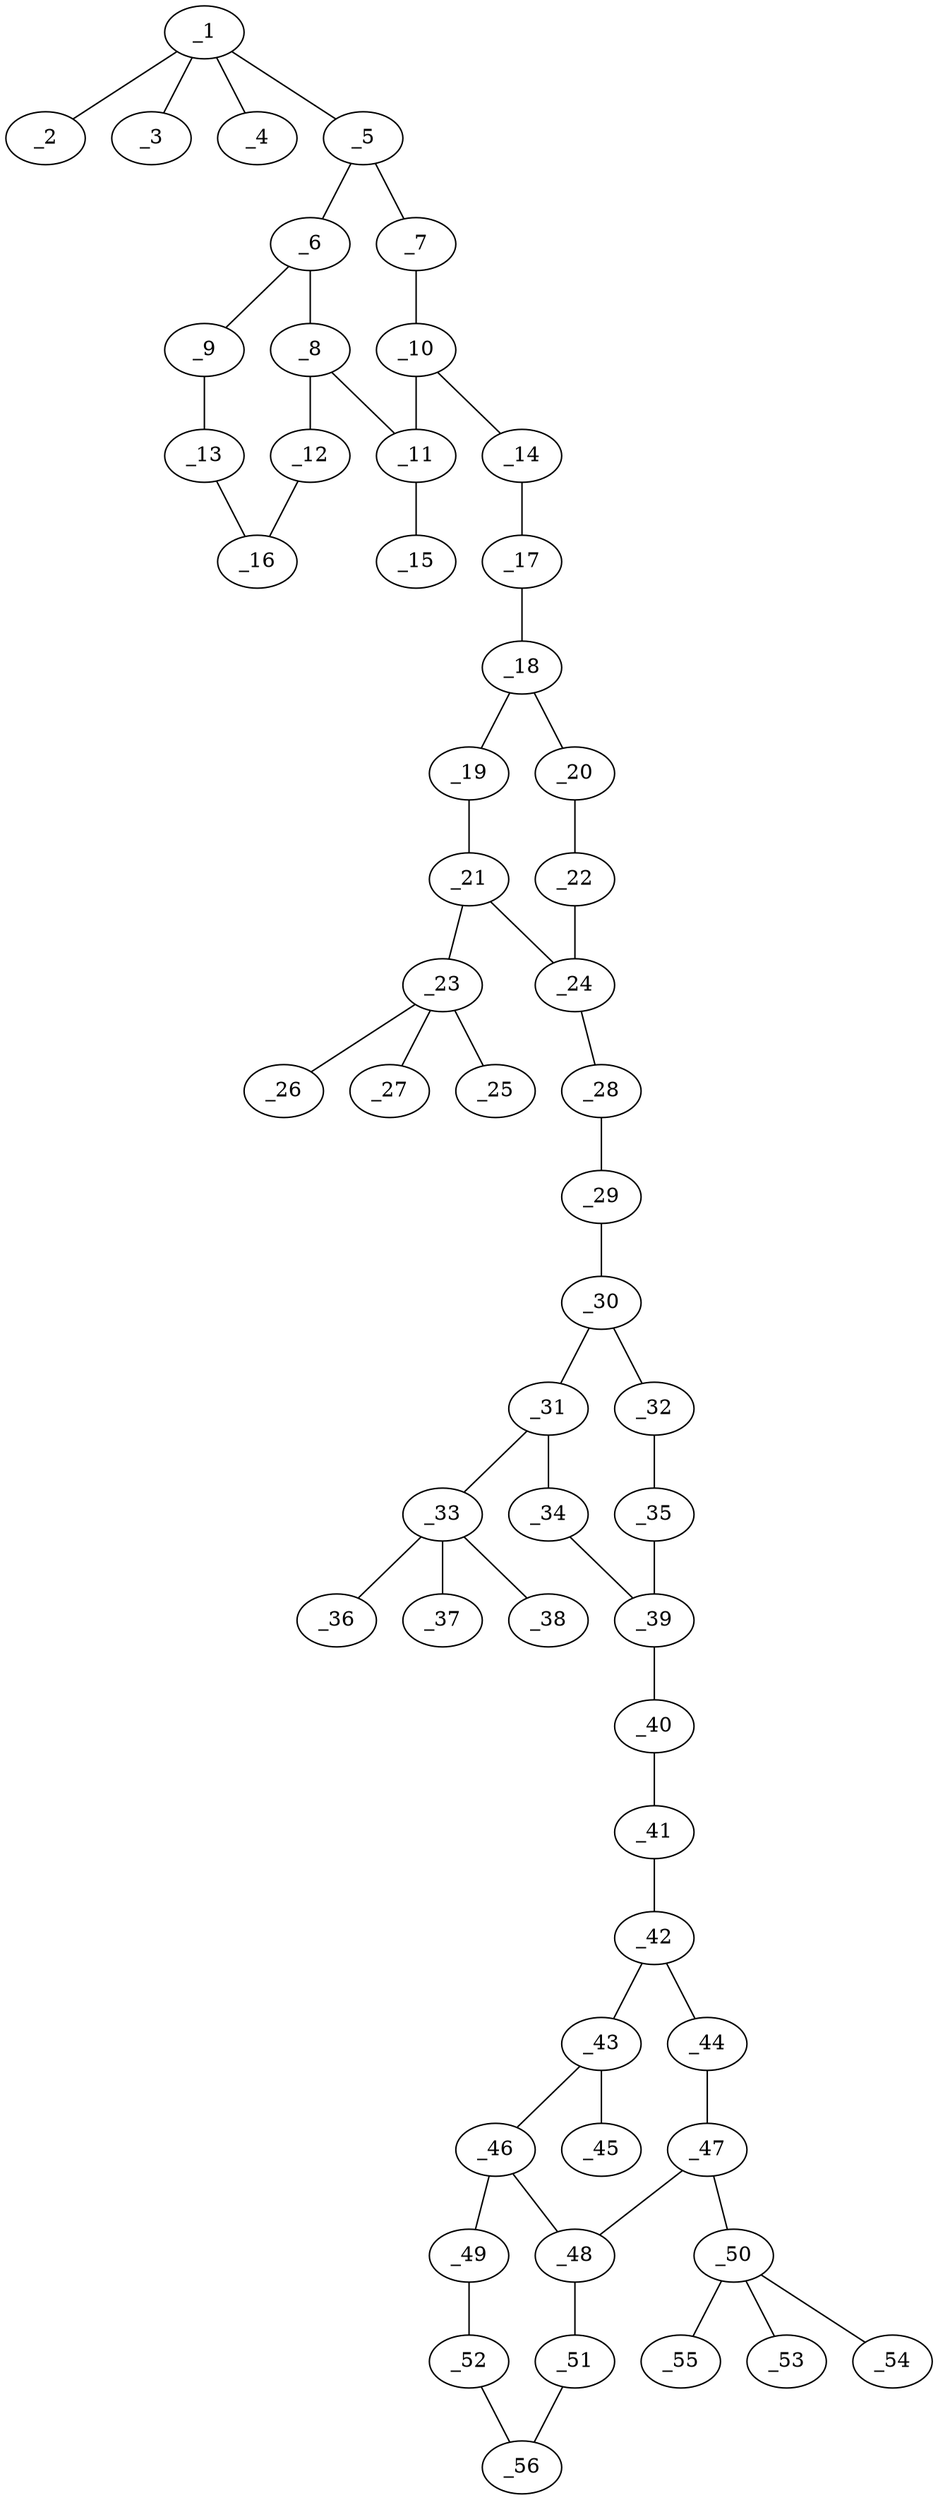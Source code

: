 graph molid34931 {
	_1	 [charge=0,
		chem=5,
		symbol="S  ",
		x="16.7224",
		y="-5"];
	_2	 [charge=0,
		chem=2,
		symbol="O  ",
		x="16.7224",
		y="-6"];
	_1 -- _2	 [valence=2];
	_3	 [charge=0,
		chem=2,
		symbol="O  ",
		x="17.7224",
		y="-5"];
	_1 -- _3	 [valence=2];
	_4	 [charge=0,
		chem=2,
		symbol="O  ",
		x="15.7224",
		y="-5"];
	_1 -- _4	 [valence=1];
	_5	 [charge=0,
		chem=1,
		symbol="C  ",
		x="16.7224",
		y="-4"];
	_1 -- _5	 [valence=1];
	_6	 [charge=0,
		chem=1,
		symbol="C  ",
		x="17.5884",
		y="-3.5"];
	_5 -- _6	 [valence=2];
	_7	 [charge=0,
		chem=1,
		symbol="C  ",
		x="15.8564",
		y="-3.5"];
	_5 -- _7	 [valence=1];
	_8	 [charge=0,
		chem=1,
		symbol="C  ",
		x="17.5884",
		y="-2.5"];
	_6 -- _8	 [valence=1];
	_9	 [charge=0,
		chem=1,
		symbol="C  ",
		x="18.4545",
		y="-4"];
	_6 -- _9	 [valence=1];
	_10	 [charge=0,
		chem=1,
		symbol="C  ",
		x="15.8564",
		y="-2.5"];
	_7 -- _10	 [valence=2];
	_11	 [charge=0,
		chem=1,
		symbol="C  ",
		x="16.7224",
		y="-2"];
	_8 -- _11	 [valence=2];
	_12	 [charge=0,
		chem=1,
		symbol="C  ",
		x="18.4545",
		y="-2"];
	_8 -- _12	 [valence=1];
	_13	 [charge=0,
		chem=1,
		symbol="C  ",
		x="19.3205",
		y="-3.5"];
	_9 -- _13	 [valence=2];
	_10 -- _11	 [valence=1];
	_14	 [charge=0,
		chem=4,
		symbol="N  ",
		x="14.9904",
		y="-2"];
	_10 -- _14	 [valence=1];
	_15	 [charge=0,
		chem=2,
		symbol="O  ",
		x="16.7224",
		y="-1"];
	_11 -- _15	 [valence=1];
	_16	 [charge=0,
		chem=1,
		symbol="C  ",
		x="19.3205",
		y="-2.5"];
	_12 -- _16	 [valence=2];
	_13 -- _16	 [valence=1];
	_17	 [charge=0,
		chem=4,
		symbol="N  ",
		x="14.1243",
		y="-2.5"];
	_14 -- _17	 [valence=2];
	_18	 [charge=0,
		chem=1,
		symbol="C  ",
		x="13.2583",
		y="-2"];
	_17 -- _18	 [valence=1];
	_19	 [charge=0,
		chem=1,
		symbol="C  ",
		x="13.2583",
		y="-1"];
	_18 -- _19	 [valence=2];
	_20	 [charge=0,
		chem=1,
		symbol="C  ",
		x="12.3923",
		y="-2.5"];
	_18 -- _20	 [valence=1];
	_21	 [charge=0,
		chem=1,
		symbol="C  ",
		x="12.3923",
		y="-0.5"];
	_19 -- _21	 [valence=1];
	_22	 [charge=0,
		chem=1,
		symbol="C  ",
		x="11.5263",
		y="-2"];
	_20 -- _22	 [valence=2];
	_23	 [charge=0,
		chem=5,
		symbol="S  ",
		x="12.3923",
		y="0.5"];
	_21 -- _23	 [valence=1];
	_24	 [charge=0,
		chem=1,
		symbol="C  ",
		x="11.5263",
		y="-1"];
	_21 -- _24	 [valence=2];
	_22 -- _24	 [valence=1];
	_25	 [charge=0,
		chem=2,
		symbol="O  ",
		x="12.3923",
		y="1.5"];
	_23 -- _25	 [valence=2];
	_26	 [charge=0,
		chem=2,
		symbol="O  ",
		x="11.3923",
		y="0.5"];
	_23 -- _26	 [valence=2];
	_27	 [charge=0,
		chem=2,
		symbol="O  ",
		x="13.3923",
		y="0.5"];
	_23 -- _27	 [valence=1];
	_28	 [charge=0,
		chem=1,
		symbol="C  ",
		x="10.6602",
		y="-0.5"];
	_24 -- _28	 [valence=1];
	_29	 [charge=0,
		chem=1,
		symbol="C  ",
		x="9.7942",
		y="-1"];
	_28 -- _29	 [valence=2];
	_30	 [charge=0,
		chem=1,
		symbol="C  ",
		x="8.9282",
		y="-0.5"];
	_29 -- _30	 [valence=1];
	_31	 [charge=0,
		chem=1,
		symbol="C  ",
		x="8.0622",
		y="-1"];
	_30 -- _31	 [valence=2];
	_32	 [charge=0,
		chem=1,
		symbol="C  ",
		x="8.9282",
		y="0.5"];
	_30 -- _32	 [valence=1];
	_33	 [charge=0,
		chem=5,
		symbol="S  ",
		x="8.0622",
		y="-2"];
	_31 -- _33	 [valence=1];
	_34	 [charge=0,
		chem=1,
		symbol="C  ",
		x="7.1961",
		y="-0.5"];
	_31 -- _34	 [valence=1];
	_35	 [charge=0,
		chem=1,
		symbol="C  ",
		x="8.0622",
		y=1];
	_32 -- _35	 [valence=2];
	_36	 [charge=0,
		chem=2,
		symbol="O  ",
		x="8.0622",
		y="-3"];
	_33 -- _36	 [valence=2];
	_37	 [charge=0,
		chem=2,
		symbol="O  ",
		x="9.0622",
		y="-2"];
	_33 -- _37	 [valence=2];
	_38	 [charge=0,
		chem=2,
		symbol="O  ",
		x="7.0622",
		y="-2"];
	_33 -- _38	 [valence=1];
	_39	 [charge=0,
		chem=1,
		symbol="C  ",
		x="7.1961",
		y="0.5"];
	_34 -- _39	 [valence=2];
	_35 -- _39	 [valence=1];
	_40	 [charge=0,
		chem=4,
		symbol="N  ",
		x="6.3301",
		y=1];
	_39 -- _40	 [valence=1];
	_41	 [charge=0,
		chem=4,
		symbol="N  ",
		x="6.3301",
		y=2];
	_40 -- _41	 [valence=2];
	_42	 [charge=0,
		chem=1,
		symbol="C  ",
		x="5.4641",
		y="2.5"];
	_41 -- _42	 [valence=1];
	_43	 [charge=0,
		chem=1,
		symbol="C  ",
		x="4.5981",
		y=2];
	_42 -- _43	 [valence=2];
	_44	 [charge=0,
		chem=1,
		symbol="C  ",
		x="5.4641",
		y="3.5"];
	_42 -- _44	 [valence=1];
	_45	 [charge=0,
		chem=2,
		symbol="O  ",
		x="4.5981",
		y=1];
	_43 -- _45	 [valence=1];
	_46	 [charge=0,
		chem=1,
		symbol="C  ",
		x="3.732",
		y="2.5"];
	_43 -- _46	 [valence=1];
	_47	 [charge=0,
		chem=1,
		symbol="C  ",
		x="4.5981",
		y=4];
	_44 -- _47	 [valence=2];
	_48	 [charge=0,
		chem=1,
		symbol="C  ",
		x="3.7321",
		y="3.5"];
	_46 -- _48	 [valence=2];
	_49	 [charge=0,
		chem=1,
		symbol="C  ",
		x="2.866",
		y=2];
	_46 -- _49	 [valence=1];
	_47 -- _48	 [valence=1];
	_50	 [charge=0,
		chem=5,
		symbol="S  ",
		x="4.5981",
		y=5];
	_47 -- _50	 [valence=1];
	_51	 [charge=0,
		chem=1,
		symbol="C  ",
		x="2.866",
		y=4];
	_48 -- _51	 [valence=1];
	_52	 [charge=0,
		chem=1,
		symbol="C  ",
		x=2,
		y="2.5"];
	_49 -- _52	 [valence=2];
	_53	 [charge=0,
		chem=2,
		symbol="O  ",
		x="4.5981",
		y=6];
	_50 -- _53	 [valence=2];
	_54	 [charge=0,
		chem=2,
		symbol="O  ",
		x="3.5981",
		y=5];
	_50 -- _54	 [valence=2];
	_55	 [charge=0,
		chem=2,
		symbol="O  ",
		x="5.5981",
		y=5];
	_50 -- _55	 [valence=1];
	_56	 [charge=0,
		chem=1,
		symbol="C  ",
		x=2,
		y="3.5"];
	_51 -- _56	 [valence=2];
	_52 -- _56	 [valence=1];
}
